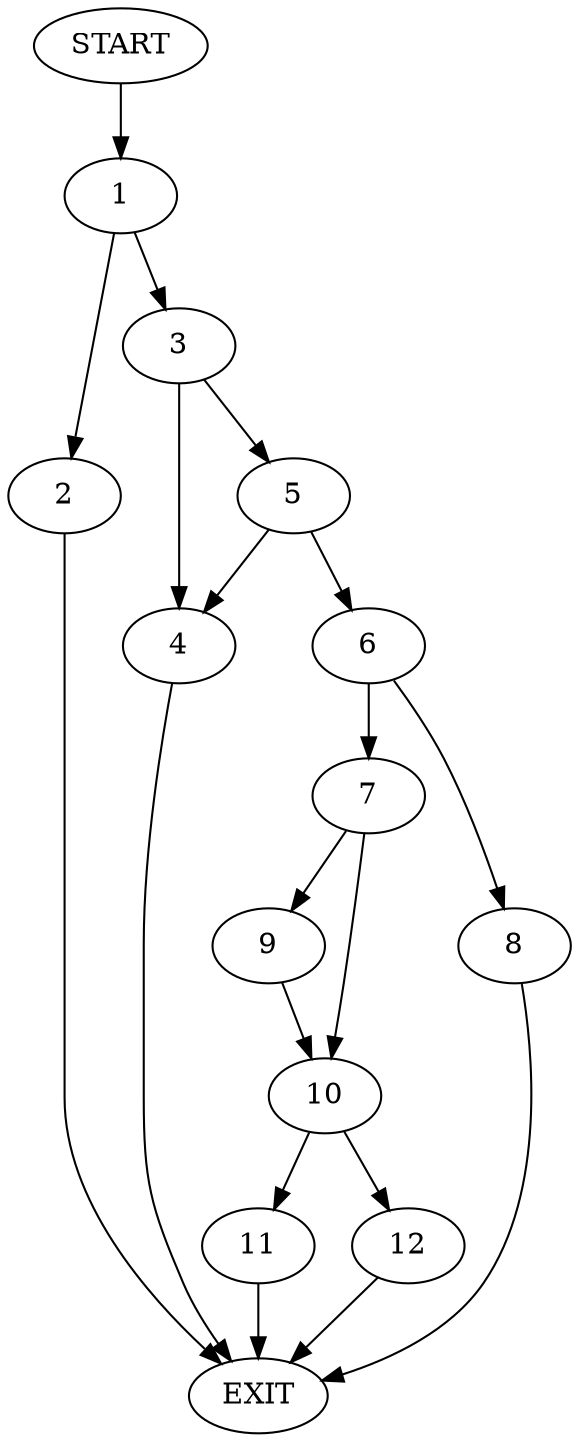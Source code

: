 digraph {
0 [label="START"]
13 [label="EXIT"]
0 -> 1
1 -> 2
1 -> 3
2 -> 13
3 -> 4
3 -> 5
5 -> 4
5 -> 6
4 -> 13
6 -> 7
6 -> 8
7 -> 9
7 -> 10
8 -> 13
9 -> 10
10 -> 11
10 -> 12
12 -> 13
11 -> 13
}
